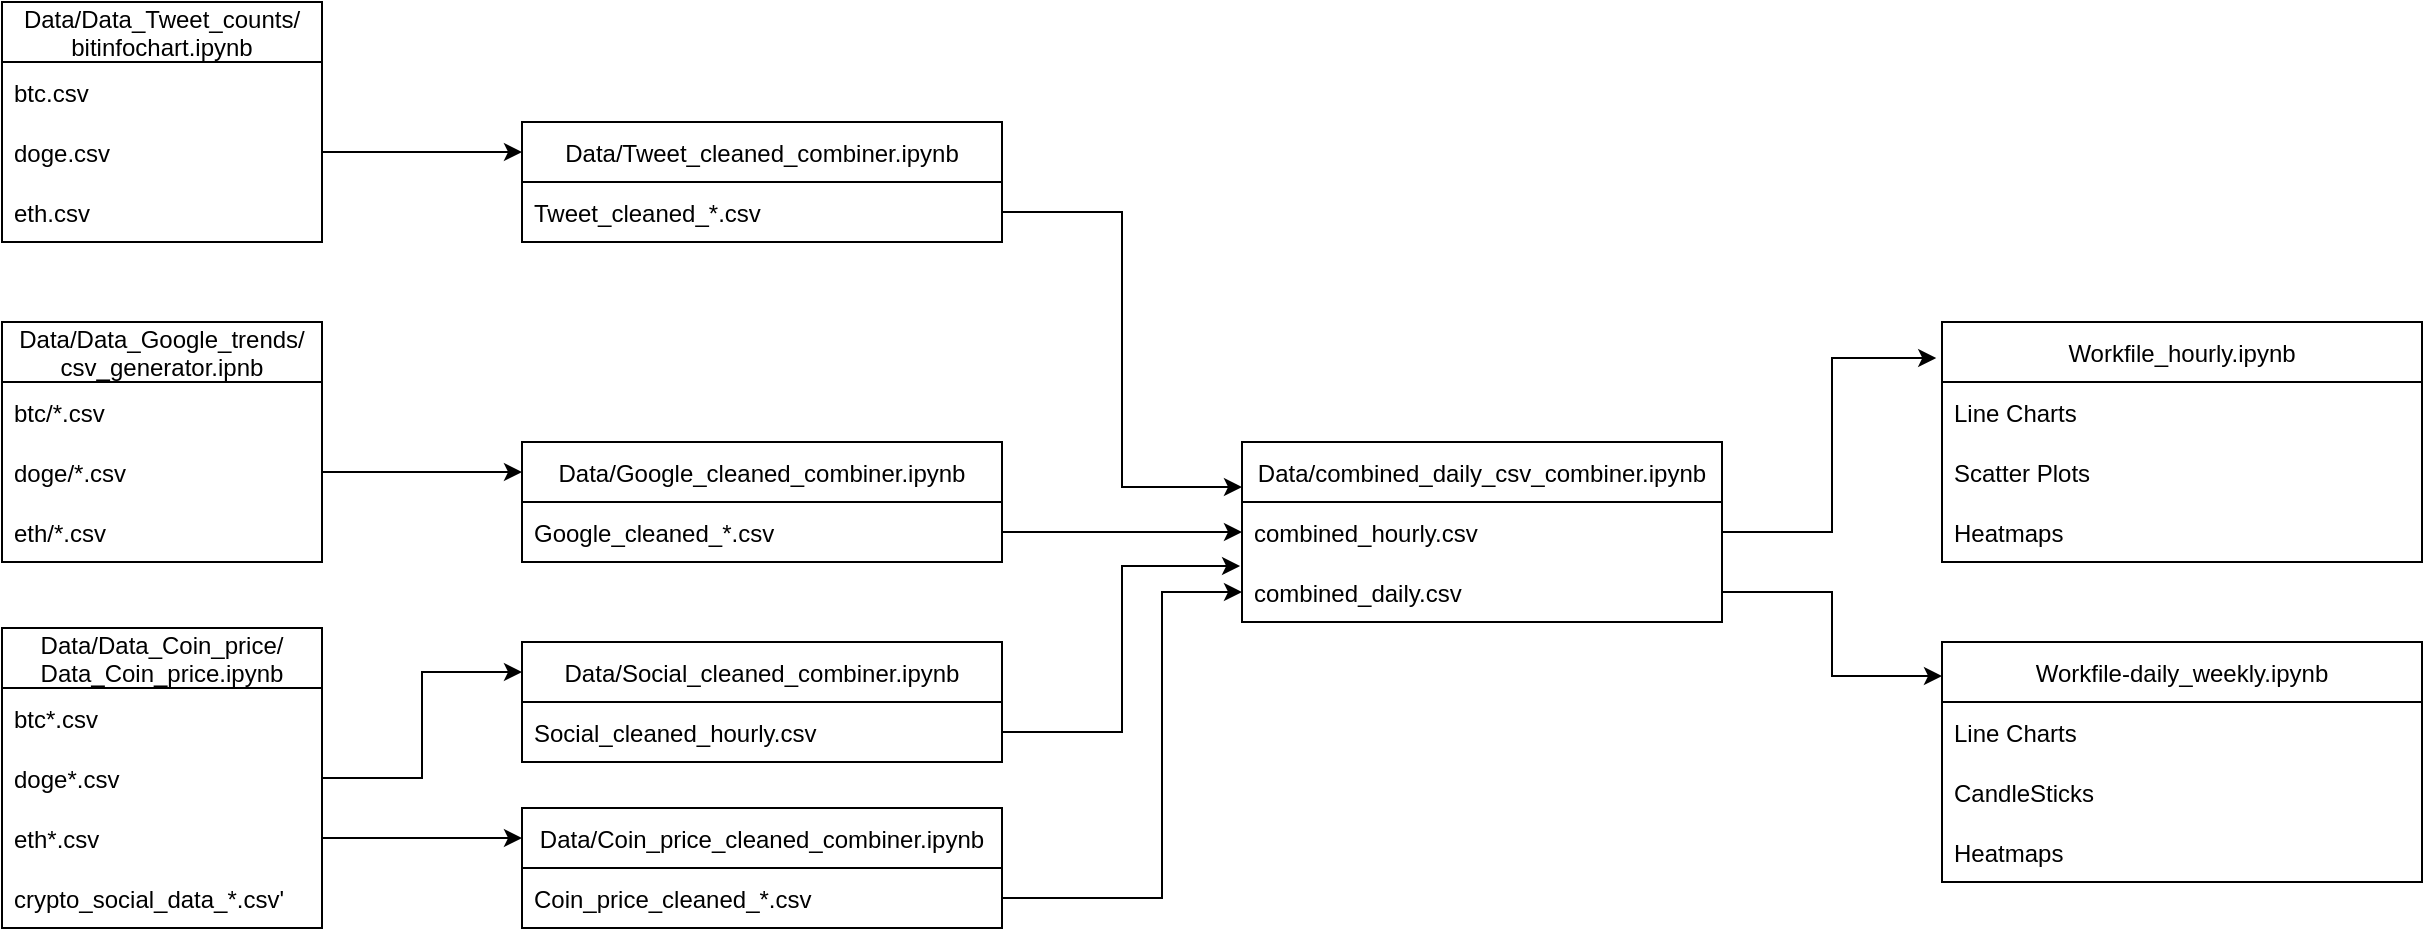 <mxfile version="18.0.8" type="device"><diagram name="Page-1" id="b520641d-4fe3-3701-9064-5fc419738815"><mxGraphModel dx="1277" dy="818" grid="1" gridSize="10" guides="1" tooltips="1" connect="1" arrows="1" fold="1" page="1" pageScale="1" pageWidth="1100" pageHeight="850" background="none" math="0" shadow="0"><root><mxCell id="0"/><mxCell id="1" parent="0"/><mxCell id="spjcd98j_TZklEWvGGZ9-1" value="Data/Data_Tweet_counts/&#10;bitinfochart.ipynb" style="swimlane;fontStyle=0;childLayout=stackLayout;horizontal=1;startSize=30;horizontalStack=0;resizeParent=1;resizeParentMax=0;resizeLast=0;collapsible=1;marginBottom=0;" vertex="1" parent="1"><mxGeometry x="180" y="150" width="160" height="120" as="geometry"><mxRectangle x="200" y="160" width="170" height="30" as="alternateBounds"/></mxGeometry></mxCell><mxCell id="spjcd98j_TZklEWvGGZ9-2" value="btc.csv" style="text;strokeColor=none;fillColor=none;align=left;verticalAlign=middle;spacingLeft=4;spacingRight=4;overflow=hidden;points=[[0,0.5],[1,0.5]];portConstraint=eastwest;rotatable=0;" vertex="1" parent="spjcd98j_TZklEWvGGZ9-1"><mxGeometry y="30" width="160" height="30" as="geometry"/></mxCell><mxCell id="spjcd98j_TZklEWvGGZ9-3" value="doge.csv" style="text;strokeColor=none;fillColor=none;align=left;verticalAlign=middle;spacingLeft=4;spacingRight=4;overflow=hidden;points=[[0,0.5],[1,0.5]];portConstraint=eastwest;rotatable=0;" vertex="1" parent="spjcd98j_TZklEWvGGZ9-1"><mxGeometry y="60" width="160" height="30" as="geometry"/></mxCell><mxCell id="spjcd98j_TZklEWvGGZ9-4" value="eth.csv" style="text;strokeColor=none;fillColor=none;align=left;verticalAlign=middle;spacingLeft=4;spacingRight=4;overflow=hidden;points=[[0,0.5],[1,0.5]];portConstraint=eastwest;rotatable=0;" vertex="1" parent="spjcd98j_TZklEWvGGZ9-1"><mxGeometry y="90" width="160" height="30" as="geometry"/></mxCell><mxCell id="spjcd98j_TZklEWvGGZ9-9" value="Data/Data_Google_trends/&#10;csv_generator.ipnb" style="swimlane;fontStyle=0;childLayout=stackLayout;horizontal=1;startSize=30;horizontalStack=0;resizeParent=1;resizeParentMax=0;resizeLast=0;collapsible=1;marginBottom=0;" vertex="1" parent="1"><mxGeometry x="180" y="310" width="160" height="120" as="geometry"/></mxCell><mxCell id="spjcd98j_TZklEWvGGZ9-10" value="btc/*.csv" style="text;strokeColor=none;fillColor=none;align=left;verticalAlign=middle;spacingLeft=4;spacingRight=4;overflow=hidden;points=[[0,0.5],[1,0.5]];portConstraint=eastwest;rotatable=0;" vertex="1" parent="spjcd98j_TZklEWvGGZ9-9"><mxGeometry y="30" width="160" height="30" as="geometry"/></mxCell><mxCell id="spjcd98j_TZklEWvGGZ9-11" value="doge/*.csv" style="text;strokeColor=none;fillColor=none;align=left;verticalAlign=middle;spacingLeft=4;spacingRight=4;overflow=hidden;points=[[0,0.5],[1,0.5]];portConstraint=eastwest;rotatable=0;" vertex="1" parent="spjcd98j_TZklEWvGGZ9-9"><mxGeometry y="60" width="160" height="30" as="geometry"/></mxCell><mxCell id="spjcd98j_TZklEWvGGZ9-12" value="eth/*.csv" style="text;strokeColor=none;fillColor=none;align=left;verticalAlign=middle;spacingLeft=4;spacingRight=4;overflow=hidden;points=[[0,0.5],[1,0.5]];portConstraint=eastwest;rotatable=0;" vertex="1" parent="spjcd98j_TZklEWvGGZ9-9"><mxGeometry y="90" width="160" height="30" as="geometry"/></mxCell><mxCell id="spjcd98j_TZklEWvGGZ9-15" value="Data/Data_Coin_price/&#10;Data_Coin_price.ipynb" style="swimlane;fontStyle=0;childLayout=stackLayout;horizontal=1;startSize=30;horizontalStack=0;resizeParent=1;resizeParentMax=0;resizeLast=0;collapsible=1;marginBottom=0;" vertex="1" parent="1"><mxGeometry x="180" y="463" width="160" height="150" as="geometry"/></mxCell><mxCell id="spjcd98j_TZklEWvGGZ9-16" value="btc*.csv" style="text;strokeColor=none;fillColor=none;align=left;verticalAlign=middle;spacingLeft=4;spacingRight=4;overflow=hidden;points=[[0,0.5],[1,0.5]];portConstraint=eastwest;rotatable=0;" vertex="1" parent="spjcd98j_TZklEWvGGZ9-15"><mxGeometry y="30" width="160" height="30" as="geometry"/></mxCell><mxCell id="spjcd98j_TZklEWvGGZ9-30" value="doge*.csv" style="text;strokeColor=none;fillColor=none;align=left;verticalAlign=middle;spacingLeft=4;spacingRight=4;overflow=hidden;points=[[0,0.5],[1,0.5]];portConstraint=eastwest;rotatable=0;" vertex="1" parent="spjcd98j_TZklEWvGGZ9-15"><mxGeometry y="60" width="160" height="30" as="geometry"/></mxCell><mxCell id="spjcd98j_TZklEWvGGZ9-17" value="eth*.csv" style="text;strokeColor=none;fillColor=none;align=left;verticalAlign=middle;spacingLeft=4;spacingRight=4;overflow=hidden;points=[[0,0.5],[1,0.5]];portConstraint=eastwest;rotatable=0;" vertex="1" parent="spjcd98j_TZklEWvGGZ9-15"><mxGeometry y="90" width="160" height="30" as="geometry"/></mxCell><mxCell id="spjcd98j_TZklEWvGGZ9-18" value="crypto_social_data_*.csv'" style="text;strokeColor=none;fillColor=none;align=left;verticalAlign=middle;spacingLeft=4;spacingRight=4;overflow=hidden;points=[[0,0.5],[1,0.5]];portConstraint=eastwest;rotatable=0;" vertex="1" parent="spjcd98j_TZklEWvGGZ9-15"><mxGeometry y="120" width="160" height="30" as="geometry"/></mxCell><mxCell id="spjcd98j_TZklEWvGGZ9-19" value="Data/Coin_price_cleaned_combiner.ipynb" style="swimlane;fontStyle=0;childLayout=stackLayout;horizontal=1;startSize=30;horizontalStack=0;resizeParent=1;resizeParentMax=0;resizeLast=0;collapsible=1;marginBottom=0;" vertex="1" parent="1"><mxGeometry x="440" y="553" width="240" height="60" as="geometry"/></mxCell><mxCell id="spjcd98j_TZklEWvGGZ9-20" value="Coin_price_cleaned_*.csv" style="text;strokeColor=none;fillColor=none;align=left;verticalAlign=middle;spacingLeft=4;spacingRight=4;overflow=hidden;points=[[0,0.5],[1,0.5]];portConstraint=eastwest;rotatable=0;" vertex="1" parent="spjcd98j_TZklEWvGGZ9-19"><mxGeometry y="30" width="240" height="30" as="geometry"/></mxCell><mxCell id="spjcd98j_TZklEWvGGZ9-25" style="edgeStyle=orthogonalEdgeStyle;rounded=0;orthogonalLoop=1;jettySize=auto;html=1;exitX=1;exitY=0.5;exitDx=0;exitDy=0;entryX=0;entryY=0.25;entryDx=0;entryDy=0;" edge="1" parent="1" source="spjcd98j_TZklEWvGGZ9-17" target="spjcd98j_TZklEWvGGZ9-19"><mxGeometry relative="1" as="geometry"/></mxCell><mxCell id="spjcd98j_TZklEWvGGZ9-26" value="Data/Google_cleaned_combiner.ipynb" style="swimlane;fontStyle=0;childLayout=stackLayout;horizontal=1;startSize=30;horizontalStack=0;resizeParent=1;resizeParentMax=0;resizeLast=0;collapsible=1;marginBottom=0;" vertex="1" parent="1"><mxGeometry x="440" y="370" width="240" height="60" as="geometry"/></mxCell><mxCell id="spjcd98j_TZklEWvGGZ9-27" value="Google_cleaned_*.csv" style="text;strokeColor=none;fillColor=none;align=left;verticalAlign=middle;spacingLeft=4;spacingRight=4;overflow=hidden;points=[[0,0.5],[1,0.5]];portConstraint=eastwest;rotatable=0;" vertex="1" parent="spjcd98j_TZklEWvGGZ9-26"><mxGeometry y="30" width="240" height="30" as="geometry"/></mxCell><mxCell id="spjcd98j_TZklEWvGGZ9-31" value="Data/Social_cleaned_combiner.ipynb" style="swimlane;fontStyle=0;childLayout=stackLayout;horizontal=1;startSize=30;horizontalStack=0;resizeParent=1;resizeParentMax=0;resizeLast=0;collapsible=1;marginBottom=0;" vertex="1" parent="1"><mxGeometry x="440" y="470" width="240" height="60" as="geometry"/></mxCell><mxCell id="spjcd98j_TZklEWvGGZ9-32" value="Social_cleaned_hourly.csv" style="text;strokeColor=none;fillColor=none;align=left;verticalAlign=middle;spacingLeft=4;spacingRight=4;overflow=hidden;points=[[0,0.5],[1,0.5]];portConstraint=eastwest;rotatable=0;" vertex="1" parent="spjcd98j_TZklEWvGGZ9-31"><mxGeometry y="30" width="240" height="30" as="geometry"/></mxCell><mxCell id="spjcd98j_TZklEWvGGZ9-33" value="" style="edgeStyle=orthogonalEdgeStyle;rounded=0;orthogonalLoop=1;jettySize=auto;html=1;entryX=0;entryY=0.25;entryDx=0;entryDy=0;" edge="1" parent="1" source="spjcd98j_TZklEWvGGZ9-11" target="spjcd98j_TZklEWvGGZ9-26"><mxGeometry relative="1" as="geometry"/></mxCell><mxCell id="spjcd98j_TZklEWvGGZ9-34" style="edgeStyle=orthogonalEdgeStyle;rounded=0;orthogonalLoop=1;jettySize=auto;html=1;exitX=1;exitY=0.5;exitDx=0;exitDy=0;entryX=0;entryY=0.25;entryDx=0;entryDy=0;" edge="1" parent="1" source="spjcd98j_TZklEWvGGZ9-30" target="spjcd98j_TZklEWvGGZ9-31"><mxGeometry relative="1" as="geometry"/></mxCell><mxCell id="spjcd98j_TZklEWvGGZ9-36" value="Data/Tweet_cleaned_combiner.ipynb" style="swimlane;fontStyle=0;childLayout=stackLayout;horizontal=1;startSize=30;horizontalStack=0;resizeParent=1;resizeParentMax=0;resizeLast=0;collapsible=1;marginBottom=0;" vertex="1" parent="1"><mxGeometry x="440" y="210" width="240" height="60" as="geometry"/></mxCell><mxCell id="spjcd98j_TZklEWvGGZ9-37" value="Tweet_cleaned_*.csv" style="text;strokeColor=none;fillColor=none;align=left;verticalAlign=middle;spacingLeft=4;spacingRight=4;overflow=hidden;points=[[0,0.5],[1,0.5]];portConstraint=eastwest;rotatable=0;" vertex="1" parent="spjcd98j_TZklEWvGGZ9-36"><mxGeometry y="30" width="240" height="30" as="geometry"/></mxCell><mxCell id="spjcd98j_TZklEWvGGZ9-38" value="" style="edgeStyle=orthogonalEdgeStyle;rounded=0;orthogonalLoop=1;jettySize=auto;html=1;entryX=0;entryY=0.25;entryDx=0;entryDy=0;" edge="1" parent="1" source="spjcd98j_TZklEWvGGZ9-3" target="spjcd98j_TZklEWvGGZ9-36"><mxGeometry relative="1" as="geometry"/></mxCell><mxCell id="spjcd98j_TZklEWvGGZ9-39" value="Data/combined_daily_csv_combiner.ipynb" style="swimlane;fontStyle=0;childLayout=stackLayout;horizontal=1;startSize=30;horizontalStack=0;resizeParent=1;resizeParentMax=0;resizeLast=0;collapsible=1;marginBottom=0;" vertex="1" parent="1"><mxGeometry x="800" y="370" width="240" height="90" as="geometry"/></mxCell><mxCell id="spjcd98j_TZklEWvGGZ9-40" value="combined_hourly.csv" style="text;strokeColor=none;fillColor=none;align=left;verticalAlign=middle;spacingLeft=4;spacingRight=4;overflow=hidden;points=[[0,0.5],[1,0.5]];portConstraint=eastwest;rotatable=0;" vertex="1" parent="spjcd98j_TZklEWvGGZ9-39"><mxGeometry y="30" width="240" height="30" as="geometry"/></mxCell><mxCell id="spjcd98j_TZklEWvGGZ9-41" value="combined_daily.csv" style="text;strokeColor=none;fillColor=none;align=left;verticalAlign=middle;spacingLeft=4;spacingRight=4;overflow=hidden;points=[[0,0.5],[1,0.5]];portConstraint=eastwest;rotatable=0;" vertex="1" parent="spjcd98j_TZklEWvGGZ9-39"><mxGeometry y="60" width="240" height="30" as="geometry"/></mxCell><mxCell id="spjcd98j_TZklEWvGGZ9-43" style="edgeStyle=orthogonalEdgeStyle;rounded=0;orthogonalLoop=1;jettySize=auto;html=1;exitX=1;exitY=0.5;exitDx=0;exitDy=0;entryX=0;entryY=0.25;entryDx=0;entryDy=0;" edge="1" parent="1" source="spjcd98j_TZklEWvGGZ9-37" target="spjcd98j_TZklEWvGGZ9-39"><mxGeometry relative="1" as="geometry"/></mxCell><mxCell id="spjcd98j_TZklEWvGGZ9-44" style="edgeStyle=orthogonalEdgeStyle;rounded=0;orthogonalLoop=1;jettySize=auto;html=1;exitX=1;exitY=0.5;exitDx=0;exitDy=0;entryX=0;entryY=0.5;entryDx=0;entryDy=0;" edge="1" parent="1" source="spjcd98j_TZklEWvGGZ9-27" target="spjcd98j_TZklEWvGGZ9-40"><mxGeometry relative="1" as="geometry"/></mxCell><mxCell id="spjcd98j_TZklEWvGGZ9-45" style="edgeStyle=orthogonalEdgeStyle;rounded=0;orthogonalLoop=1;jettySize=auto;html=1;exitX=1;exitY=0.5;exitDx=0;exitDy=0;entryX=-0.004;entryY=0.067;entryDx=0;entryDy=0;entryPerimeter=0;" edge="1" parent="1" source="spjcd98j_TZklEWvGGZ9-32" target="spjcd98j_TZklEWvGGZ9-41"><mxGeometry relative="1" as="geometry"/></mxCell><mxCell id="spjcd98j_TZklEWvGGZ9-46" style="edgeStyle=orthogonalEdgeStyle;rounded=0;orthogonalLoop=1;jettySize=auto;html=1;exitX=1;exitY=0.5;exitDx=0;exitDy=0;entryX=0;entryY=0.5;entryDx=0;entryDy=0;" edge="1" parent="1" source="spjcd98j_TZklEWvGGZ9-20" target="spjcd98j_TZklEWvGGZ9-41"><mxGeometry relative="1" as="geometry"><Array as="points"><mxPoint x="760" y="598"/><mxPoint x="760" y="445"/></Array></mxGeometry></mxCell><mxCell id="spjcd98j_TZklEWvGGZ9-47" value="Workfile_hourly.ipynb" style="swimlane;fontStyle=0;childLayout=stackLayout;horizontal=1;startSize=30;horizontalStack=0;resizeParent=1;resizeParentMax=0;resizeLast=0;collapsible=1;marginBottom=0;" vertex="1" parent="1"><mxGeometry x="1150" y="310" width="240" height="120" as="geometry"/></mxCell><mxCell id="spjcd98j_TZklEWvGGZ9-48" value="Line Charts" style="text;strokeColor=none;fillColor=none;align=left;verticalAlign=middle;spacingLeft=4;spacingRight=4;overflow=hidden;points=[[0,0.5],[1,0.5]];portConstraint=eastwest;rotatable=0;" vertex="1" parent="spjcd98j_TZklEWvGGZ9-47"><mxGeometry y="30" width="240" height="30" as="geometry"/></mxCell><mxCell id="spjcd98j_TZklEWvGGZ9-49" value="Scatter Plots" style="text;strokeColor=none;fillColor=none;align=left;verticalAlign=middle;spacingLeft=4;spacingRight=4;overflow=hidden;points=[[0,0.5],[1,0.5]];portConstraint=eastwest;rotatable=0;" vertex="1" parent="spjcd98j_TZklEWvGGZ9-47"><mxGeometry y="60" width="240" height="30" as="geometry"/></mxCell><mxCell id="spjcd98j_TZklEWvGGZ9-50" value="Heatmaps" style="text;strokeColor=none;fillColor=none;align=left;verticalAlign=middle;spacingLeft=4;spacingRight=4;overflow=hidden;points=[[0,0.5],[1,0.5]];portConstraint=eastwest;rotatable=0;" vertex="1" parent="spjcd98j_TZklEWvGGZ9-47"><mxGeometry y="90" width="240" height="30" as="geometry"/></mxCell><mxCell id="spjcd98j_TZklEWvGGZ9-51" value="Workfile-daily_weekly.ipynb" style="swimlane;fontStyle=0;childLayout=stackLayout;horizontal=1;startSize=30;horizontalStack=0;resizeParent=1;resizeParentMax=0;resizeLast=0;collapsible=1;marginBottom=0;" vertex="1" parent="1"><mxGeometry x="1150" y="470" width="240" height="120" as="geometry"/></mxCell><mxCell id="spjcd98j_TZklEWvGGZ9-52" value="Line Charts" style="text;strokeColor=none;fillColor=none;align=left;verticalAlign=middle;spacingLeft=4;spacingRight=4;overflow=hidden;points=[[0,0.5],[1,0.5]];portConstraint=eastwest;rotatable=0;" vertex="1" parent="spjcd98j_TZklEWvGGZ9-51"><mxGeometry y="30" width="240" height="30" as="geometry"/></mxCell><mxCell id="spjcd98j_TZklEWvGGZ9-53" value="CandleSticks" style="text;strokeColor=none;fillColor=none;align=left;verticalAlign=middle;spacingLeft=4;spacingRight=4;overflow=hidden;points=[[0,0.5],[1,0.5]];portConstraint=eastwest;rotatable=0;" vertex="1" parent="spjcd98j_TZklEWvGGZ9-51"><mxGeometry y="60" width="240" height="30" as="geometry"/></mxCell><mxCell id="spjcd98j_TZklEWvGGZ9-54" value="Heatmaps" style="text;strokeColor=none;fillColor=none;align=left;verticalAlign=middle;spacingLeft=4;spacingRight=4;overflow=hidden;points=[[0,0.5],[1,0.5]];portConstraint=eastwest;rotatable=0;" vertex="1" parent="spjcd98j_TZklEWvGGZ9-51"><mxGeometry y="90" width="240" height="30" as="geometry"/></mxCell><mxCell id="spjcd98j_TZklEWvGGZ9-55" style="edgeStyle=orthogonalEdgeStyle;rounded=0;orthogonalLoop=1;jettySize=auto;html=1;exitX=1;exitY=0.5;exitDx=0;exitDy=0;entryX=-0.012;entryY=0.15;entryDx=0;entryDy=0;entryPerimeter=0;" edge="1" parent="1" source="spjcd98j_TZklEWvGGZ9-40" target="spjcd98j_TZklEWvGGZ9-47"><mxGeometry relative="1" as="geometry"/></mxCell><mxCell id="spjcd98j_TZklEWvGGZ9-56" style="edgeStyle=orthogonalEdgeStyle;rounded=0;orthogonalLoop=1;jettySize=auto;html=1;exitX=1;exitY=0.5;exitDx=0;exitDy=0;entryX=0;entryY=0.142;entryDx=0;entryDy=0;entryPerimeter=0;" edge="1" parent="1" source="spjcd98j_TZklEWvGGZ9-41" target="spjcd98j_TZklEWvGGZ9-51"><mxGeometry relative="1" as="geometry"/></mxCell></root></mxGraphModel></diagram></mxfile>